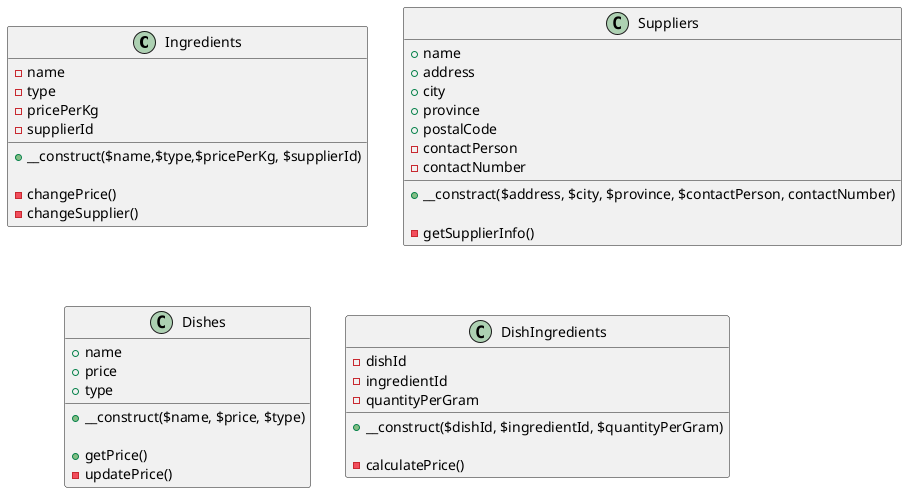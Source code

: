 @startuml

class Ingredients {

- name
- type
- pricePerKg
- supplierId

+__construct($name,$type,$pricePerKg, $supplierId)

-changePrice()
-changeSupplier()

}

class Suppliers{
 
+name
+address
+city
+province
+postalCode
-contactPerson
-contactNumber

+__constract($address, $city, $province, $contactPerson, contactNumber)

-getSupplierInfo()

}

class Dishes{
+name
+price
+type

+__construct($name, $price, $type)

+getPrice()
-updatePrice()



}


class DishIngredients {
-dishId
-ingredientId
-quantityPerGram

+__construct($dishId, $ingredientId, $quantityPerGram)

-calculatePrice()

}

@enduml